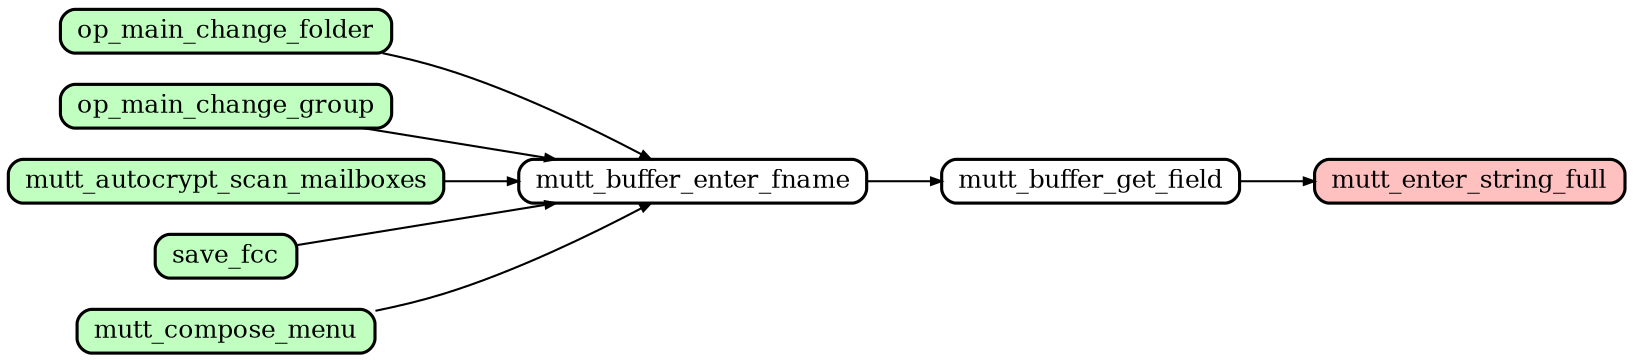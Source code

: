 digraph callgraph {
	graph [
		rankdir="LR"
		nodesep="0.2"
		ranksep="0.5"
		compound="true"
	]

	node [
		shape="Mrecord"
		fontsize="12"
		fillcolor="#ffffff"
		style="rounded,filled"
		height="0.2"
		penwidth="1.5"
		color="black"
	]

	edge [
		penwidth="1.0"
		arrowsize="0.5"
	]

	node [ fillcolor="#ffc0c0" ]

	mutt_enter_string_full

	node [ fillcolor="#c0ffc0" ]

	op_main_change_folder
	op_main_change_group
	mutt_autocrypt_scan_mailboxes
	save_fcc
	mutt_compose_menu

	node [ fillcolor="#ffffff" ]
	node [ color="#000000" ]

	mutt_buffer_enter_fname
	mutt_buffer_enter_fname
	mutt_buffer_get_field

	mutt_autocrypt_scan_mailboxes -> mutt_buffer_enter_fname
	mutt_buffer_enter_fname       -> mutt_buffer_get_field
	mutt_buffer_get_field         -> mutt_enter_string_full
	mutt_compose_menu             -> mutt_buffer_enter_fname
	op_main_change_folder         -> mutt_buffer_enter_fname
	op_main_change_group          -> mutt_buffer_enter_fname
	save_fcc                      -> mutt_buffer_enter_fname

}
